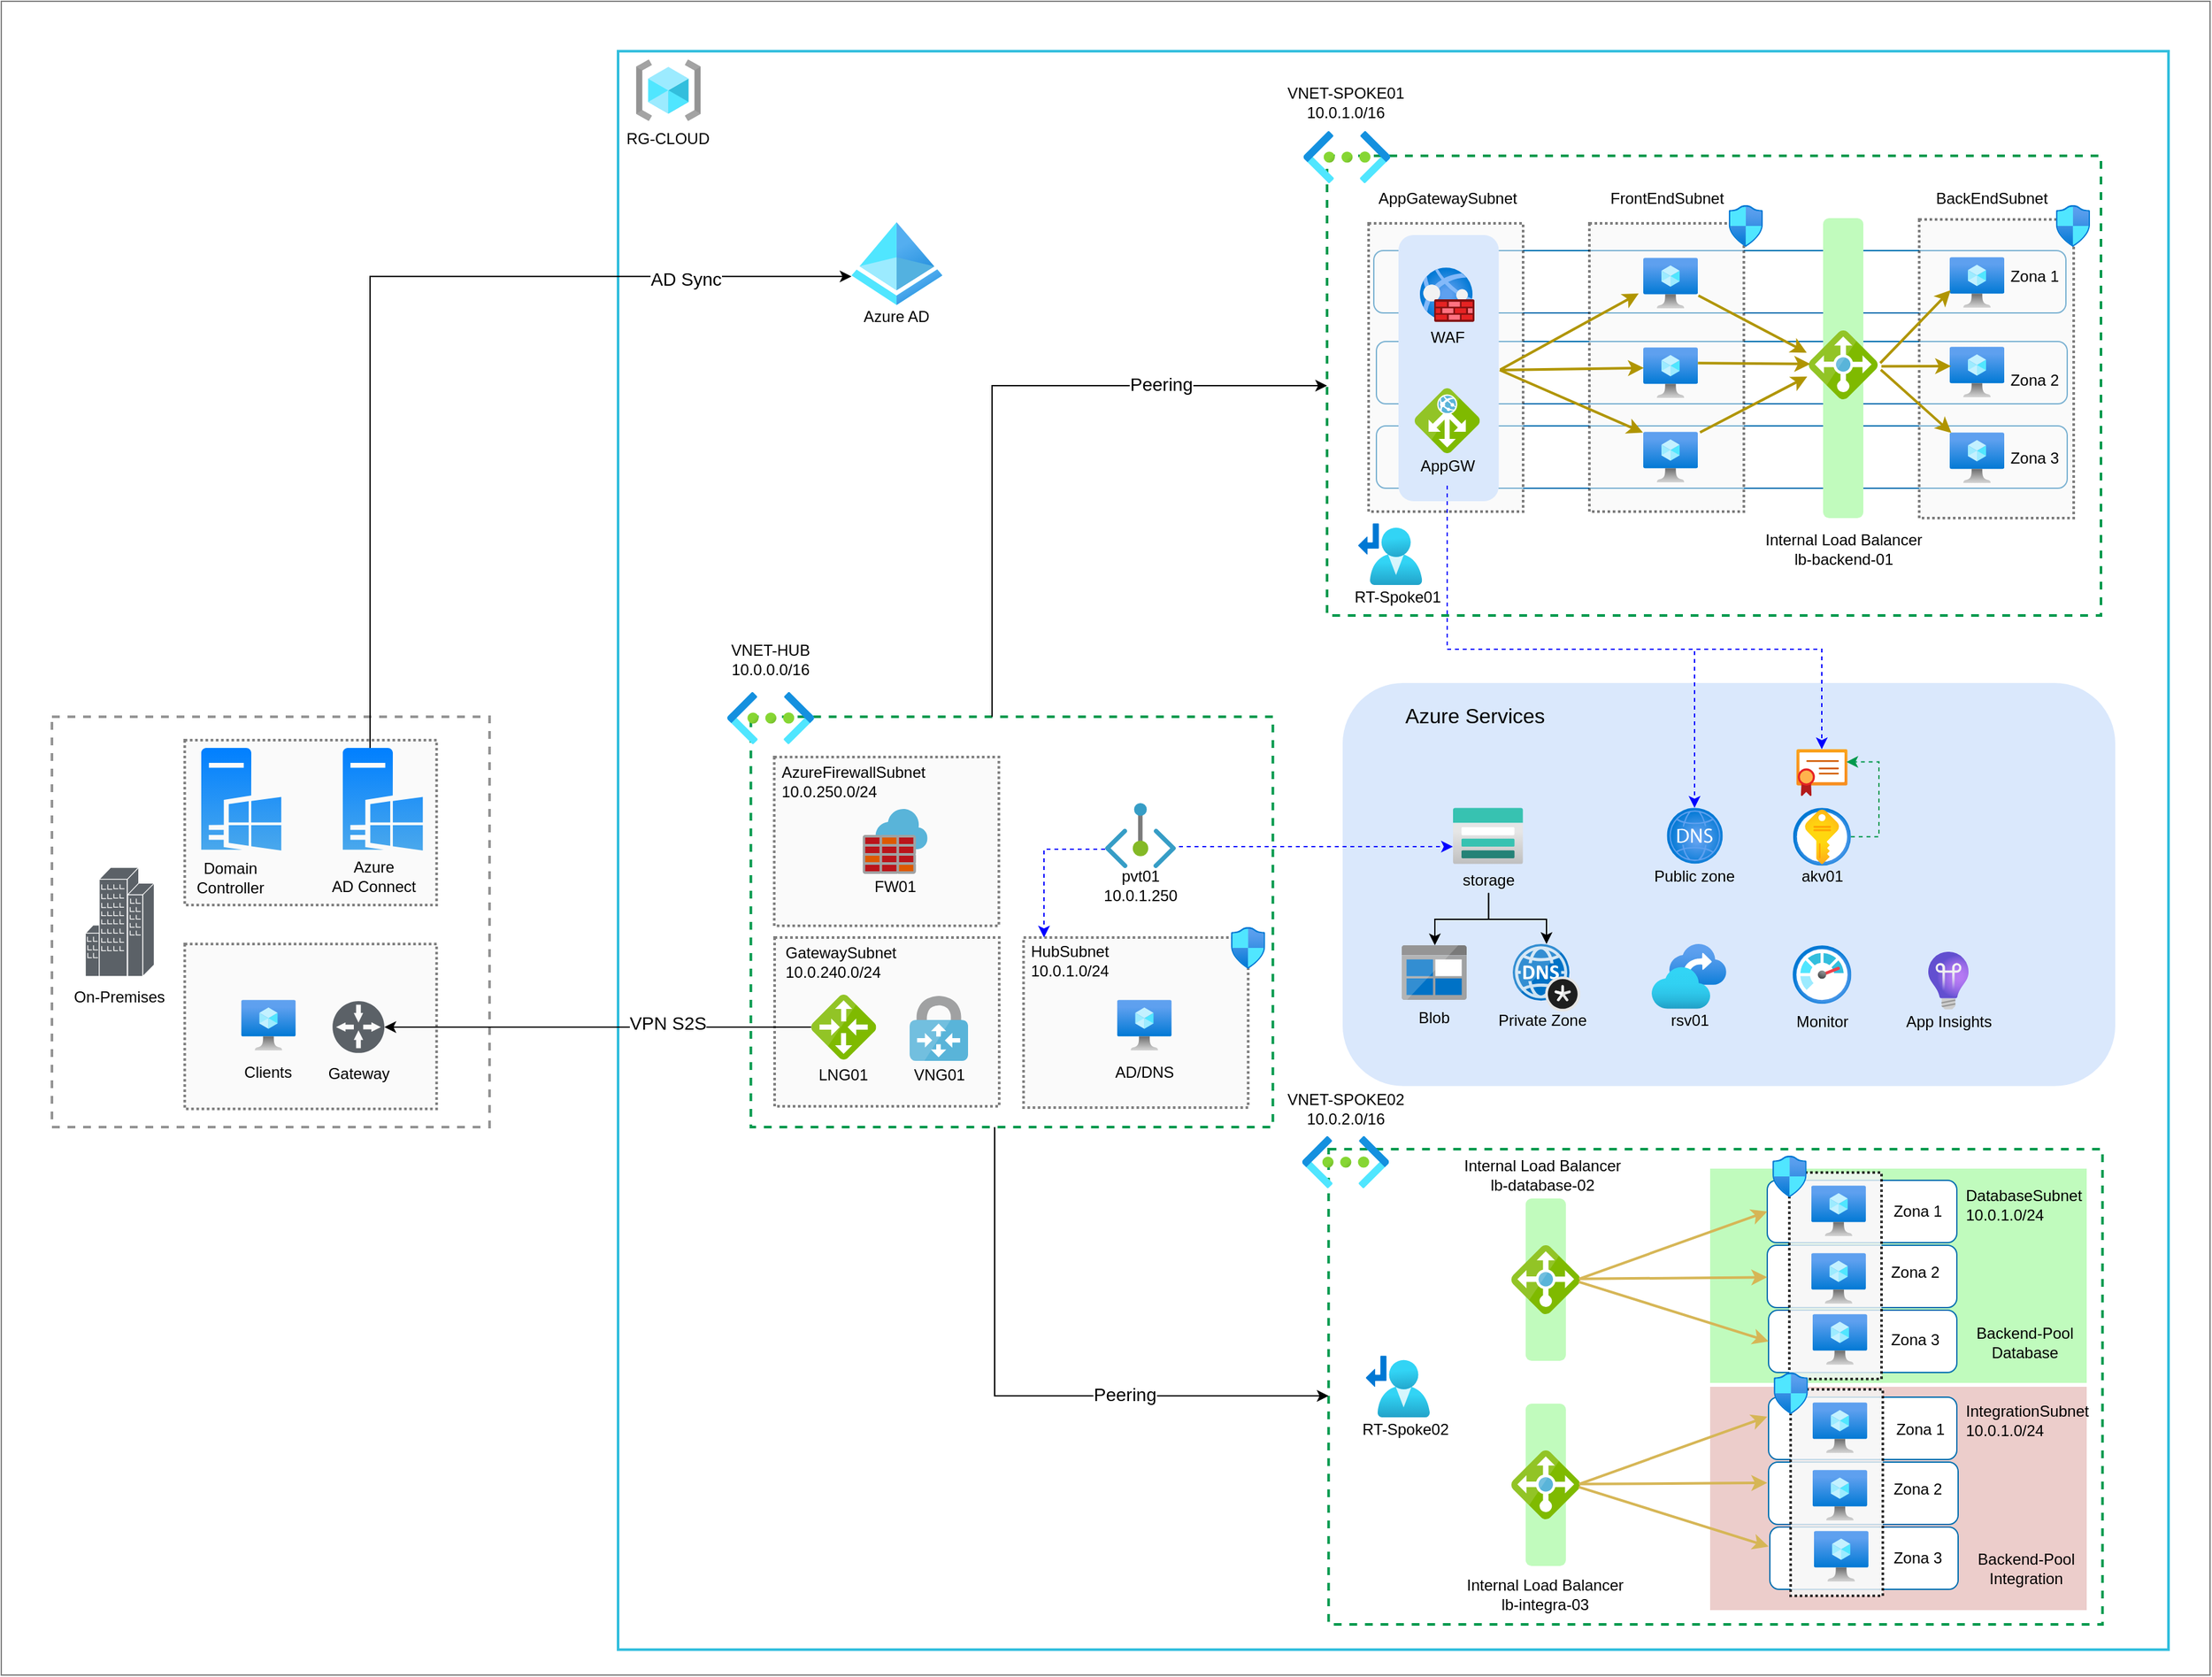 <mxfile version="21.3.7" type="device">
  <diagram name="Cloud Shoes" id="-37fiKzTfTFrvlBXJHoI">
    <mxGraphModel dx="4522" dy="1672" grid="0" gridSize="10" guides="1" tooltips="1" connect="1" arrows="1" fold="1" page="1" pageScale="1" pageWidth="1654" pageHeight="1169" math="0" shadow="0">
      <root>
        <mxCell id="0" />
        <mxCell id="1" parent="0" />
        <mxCell id="iRO7OTy0QqycGShimGxW-112" value="" style="rounded=0;whiteSpace=wrap;html=1;fillColor=#63f55b;strokeColor=none;fillStyle=auto;opacity=40;dashed=1;dashPattern=1 1;strokeWidth=2;" parent="1" vertex="1">
          <mxGeometry x="1293" y="1429" width="290" height="165" as="geometry" />
        </mxCell>
        <mxCell id="iRO7OTy0QqycGShimGxW-50" value="" style="rounded=0;whiteSpace=wrap;html=1;fillColor=none;strokeColor=#00994D;dashed=1;strokeWidth=2;" parent="1" vertex="1">
          <mxGeometry x="999.18" y="1414" width="596" height="366" as="geometry" />
        </mxCell>
        <mxCell id="iRO7OTy0QqycGShimGxW-113" value="" style="rounded=0;whiteSpace=wrap;html=1;fillColor=#dfaca9;strokeColor=none;fillStyle=auto;opacity=60;dashed=1;dashPattern=1 1;strokeWidth=2;" parent="1" vertex="1">
          <mxGeometry x="1293" y="1597" width="290" height="172" as="geometry" />
        </mxCell>
        <mxCell id="Nl7aAKLjwHHRc1oRXlb3-1" value="" style="rounded=0;whiteSpace=wrap;html=1;fillColor=none;strokeColor=#808080;" parent="1" vertex="1">
          <mxGeometry x="-23" y="530" width="1701" height="1289" as="geometry" />
        </mxCell>
        <mxCell id="iRO7OTy0QqycGShimGxW-130" value="" style="group" parent="1" vertex="1" connectable="0">
          <mxGeometry x="999" y="1046" width="647" height="753.42" as="geometry" />
        </mxCell>
        <mxCell id="mcqfTMUdZoglB1hwvuhl-13" value="" style="rounded=0;whiteSpace=wrap;html=1;fillColor=none;strokeColor=#32bedd;strokeWidth=2;" parent="iRO7OTy0QqycGShimGxW-130" vertex="1">
          <mxGeometry x="-547" y="-477.58" width="1194" height="1231" as="geometry" />
        </mxCell>
        <mxCell id="iRO7OTy0QqycGShimGxW-109" value="" style="rounded=1;whiteSpace=wrap;html=1;fillColor=#c1fbbd;strokeColor=none;" parent="iRO7OTy0QqycGShimGxW-130" vertex="1">
          <mxGeometry x="151.92" y="406" width="31" height="125" as="geometry" />
        </mxCell>
        <mxCell id="iRO7OTy0QqycGShimGxW-131" value="" style="rounded=1;whiteSpace=wrap;html=1;fillColor=#dae8fc;strokeColor=none;" parent="iRO7OTy0QqycGShimGxW-130" vertex="1">
          <mxGeometry x="11" y="9" width="595" height="310.4" as="geometry" />
        </mxCell>
        <mxCell id="iRO7OTy0QqycGShimGxW-138" value="Azure Services" style="text;html=1;strokeColor=none;fillColor=none;align=center;verticalAlign=middle;whiteSpace=wrap;rounded=0;fontSize=16;" parent="iRO7OTy0QqycGShimGxW-130" vertex="1">
          <mxGeometry x="51" y="22" width="123.81" height="24.97" as="geometry" />
        </mxCell>
        <mxCell id="rl9jqkYLnGCRckDXOoiw-7" value="" style="image;aspect=fixed;html=1;points=[];align=center;fontSize=12;image=img/lib/azure2/app_services/App_Service_Certificates.svg;" parent="iRO7OTy0QqycGShimGxW-130" vertex="1">
          <mxGeometry x="360.47" y="60" width="39.38" height="36" as="geometry" />
        </mxCell>
        <mxCell id="7yesNhh-rtwzsghLaUIG-6" value="" style="group" parent="iRO7OTy0QqycGShimGxW-130" vertex="1" connectable="0">
          <mxGeometry x="95.865" y="105.114" width="55.005" height="65.606" as="geometry" />
        </mxCell>
        <mxCell id="iRO7OTy0QqycGShimGxW-133" value="" style="image;aspect=fixed;html=1;points=[];align=center;fontSize=12;image=img/lib/azure2/storage/Storage_Accounts.svg;" parent="7yesNhh-rtwzsghLaUIG-6" vertex="1">
          <mxGeometry width="54.091" height="43.273" as="geometry" />
        </mxCell>
        <mxCell id="jFYhZBc2v5GlWPGSJoHk-8" value="storage" style="text;html=1;strokeColor=none;fillColor=none;align=center;verticalAlign=middle;whiteSpace=wrap;rounded=0;" parent="7yesNhh-rtwzsghLaUIG-6" vertex="1">
          <mxGeometry x="0.005" y="46.606" width="55" height="19" as="geometry" />
        </mxCell>
        <mxCell id="7yesNhh-rtwzsghLaUIG-11" value="" style="group" parent="iRO7OTy0QqycGShimGxW-130" vertex="1" connectable="0">
          <mxGeometry x="126" y="210" width="78" height="68" as="geometry" />
        </mxCell>
        <mxCell id="7yesNhh-rtwzsghLaUIG-9" value="" style="image;sketch=0;aspect=fixed;html=1;points=[];align=center;fontSize=12;image=img/lib/mscae/DNS_Private_Zones.svg;" parent="7yesNhh-rtwzsghLaUIG-11" vertex="1">
          <mxGeometry x="16" width="52" height="52" as="geometry" />
        </mxCell>
        <mxCell id="7yesNhh-rtwzsghLaUIG-10" value="Private Zone" style="text;html=1;strokeColor=none;fillColor=none;align=center;verticalAlign=middle;whiteSpace=wrap;rounded=0;" parent="7yesNhh-rtwzsghLaUIG-11" vertex="1">
          <mxGeometry y="49" width="78" height="19" as="geometry" />
        </mxCell>
        <mxCell id="7yesNhh-rtwzsghLaUIG-12" value="" style="group" parent="iRO7OTy0QqycGShimGxW-130" vertex="1" connectable="0">
          <mxGeometry x="54" y="211" width="55" height="65" as="geometry" />
        </mxCell>
        <mxCell id="7yesNhh-rtwzsghLaUIG-4" value="" style="image;sketch=0;aspect=fixed;html=1;points=[];align=center;fontSize=12;image=img/lib/mscae/BlobBlock.svg;" parent="7yesNhh-rtwzsghLaUIG-12" vertex="1">
          <mxGeometry x="2.5" width="50" height="42" as="geometry" />
        </mxCell>
        <mxCell id="7yesNhh-rtwzsghLaUIG-7" value="Blob" style="text;html=1;strokeColor=none;fillColor=none;align=center;verticalAlign=middle;whiteSpace=wrap;rounded=0;" parent="7yesNhh-rtwzsghLaUIG-12" vertex="1">
          <mxGeometry y="46" width="55" height="19" as="geometry" />
        </mxCell>
        <mxCell id="7yesNhh-rtwzsghLaUIG-16" style="edgeStyle=orthogonalEdgeStyle;rounded=0;orthogonalLoop=1;jettySize=auto;html=1;" parent="iRO7OTy0QqycGShimGxW-130" source="jFYhZBc2v5GlWPGSJoHk-8" target="7yesNhh-rtwzsghLaUIG-4" edge="1">
          <mxGeometry relative="1" as="geometry">
            <Array as="points">
              <mxPoint x="123" y="191" />
              <mxPoint x="82" y="191" />
            </Array>
          </mxGeometry>
        </mxCell>
        <mxCell id="7yesNhh-rtwzsghLaUIG-17" style="edgeStyle=orthogonalEdgeStyle;rounded=0;orthogonalLoop=1;jettySize=auto;html=1;" parent="iRO7OTy0QqycGShimGxW-130" source="jFYhZBc2v5GlWPGSJoHk-8" target="7yesNhh-rtwzsghLaUIG-9" edge="1">
          <mxGeometry relative="1" as="geometry">
            <Array as="points">
              <mxPoint x="123" y="191" />
              <mxPoint x="168" y="191" />
            </Array>
          </mxGeometry>
        </mxCell>
        <mxCell id="7yesNhh-rtwzsghLaUIG-18" value="" style="group" parent="iRO7OTy0QqycGShimGxW-130" vertex="1" connectable="0">
          <mxGeometry x="244" y="105.11" width="76.46" height="62.08" as="geometry" />
        </mxCell>
        <mxCell id="iRO7OTy0QqycGShimGxW-137" value="" style="image;aspect=fixed;html=1;points=[];align=center;fontSize=12;image=img/lib/azure2/networking/DNS_Zones.svg;" parent="7yesNhh-rtwzsghLaUIG-18" vertex="1">
          <mxGeometry x="16.69" width="43.08" height="43.08" as="geometry" />
        </mxCell>
        <mxCell id="rl9jqkYLnGCRckDXOoiw-4" value="Public zone" style="text;html=1;strokeColor=none;fillColor=none;align=center;verticalAlign=middle;whiteSpace=wrap;rounded=0;" parent="7yesNhh-rtwzsghLaUIG-18" vertex="1">
          <mxGeometry y="43.08" width="76.46" height="19" as="geometry" />
        </mxCell>
        <mxCell id="7yesNhh-rtwzsghLaUIG-5" value="" style="group" parent="iRO7OTy0QqycGShimGxW-130" vertex="1" connectable="0">
          <mxGeometry x="249.003" y="209.996" width="57.42" height="68.934" as="geometry" />
        </mxCell>
        <mxCell id="iRO7OTy0QqycGShimGxW-132" value="" style="image;aspect=fixed;html=1;points=[];align=center;fontSize=12;image=img/lib/azure2/storage/Recovery_Services_Vaults.svg;" parent="7yesNhh-rtwzsghLaUIG-5" vertex="1">
          <mxGeometry width="57.42" height="49.93" as="geometry" />
        </mxCell>
        <mxCell id="jFYhZBc2v5GlWPGSJoHk-9" value="rsv01" style="text;html=1;strokeColor=none;fillColor=none;align=center;verticalAlign=middle;whiteSpace=wrap;rounded=0;" parent="7yesNhh-rtwzsghLaUIG-5" vertex="1">
          <mxGeometry x="2.417" y="49.934" width="55" height="19" as="geometry" />
        </mxCell>
        <mxCell id="7yesNhh-rtwzsghLaUIG-23" value="" style="group" parent="iRO7OTy0QqycGShimGxW-130" vertex="1" connectable="0">
          <mxGeometry x="352.66" y="105.11" width="55" height="62.08" as="geometry" />
        </mxCell>
        <mxCell id="iRO7OTy0QqycGShimGxW-136" value="" style="image;aspect=fixed;html=1;points=[];align=center;fontSize=12;image=img/lib/azure2/security/Key_Vaults.svg;" parent="7yesNhh-rtwzsghLaUIG-23" vertex="1">
          <mxGeometry x="5.2" width="44.59" height="44.59" as="geometry" />
        </mxCell>
        <mxCell id="jFYhZBc2v5GlWPGSJoHk-10" value="akv01" style="text;html=1;strokeColor=none;fillColor=none;align=center;verticalAlign=middle;whiteSpace=wrap;rounded=0;" parent="7yesNhh-rtwzsghLaUIG-23" vertex="1">
          <mxGeometry y="43.08" width="55" height="19" as="geometry" />
        </mxCell>
        <mxCell id="7yesNhh-rtwzsghLaUIG-26" style="edgeStyle=orthogonalEdgeStyle;rounded=0;orthogonalLoop=1;jettySize=auto;html=1;entryX=0.977;entryY=0.272;entryDx=0;entryDy=0;entryPerimeter=0;dashed=1;strokeColor=#00994D;" parent="iRO7OTy0QqycGShimGxW-130" source="iRO7OTy0QqycGShimGxW-136" target="rl9jqkYLnGCRckDXOoiw-7" edge="1">
          <mxGeometry relative="1" as="geometry">
            <Array as="points">
              <mxPoint x="424" y="127" />
              <mxPoint x="424" y="70" />
            </Array>
          </mxGeometry>
        </mxCell>
        <mxCell id="7yesNhh-rtwzsghLaUIG-28" value="" style="group" parent="iRO7OTy0QqycGShimGxW-130" vertex="1" connectable="0">
          <mxGeometry x="352.66" y="211" width="55" height="68.37" as="geometry" />
        </mxCell>
        <mxCell id="iRO7OTy0QqycGShimGxW-134" value="" style="image;aspect=fixed;html=1;points=[];align=center;fontSize=12;image=img/lib/azure2/management_governance/Monitor.svg;" parent="7yesNhh-rtwzsghLaUIG-28" vertex="1">
          <mxGeometry x="4.92" width="45.17" height="45.17" as="geometry" />
        </mxCell>
        <mxCell id="7yesNhh-rtwzsghLaUIG-27" value="Monitor" style="text;html=1;strokeColor=none;fillColor=none;align=center;verticalAlign=middle;whiteSpace=wrap;rounded=0;" parent="7yesNhh-rtwzsghLaUIG-28" vertex="1">
          <mxGeometry y="49.37" width="55" height="19" as="geometry" />
        </mxCell>
        <mxCell id="7yesNhh-rtwzsghLaUIG-30" value="" style="group" parent="iRO7OTy0QqycGShimGxW-130" vertex="1" connectable="0">
          <mxGeometry x="438.51" y="215.94" width="78" height="63.43" as="geometry" />
        </mxCell>
        <mxCell id="iRO7OTy0QqycGShimGxW-135" value="" style="image;aspect=fixed;html=1;points=[];align=center;fontSize=12;image=img/lib/azure2/devops/Application_Insights.svg;" parent="7yesNhh-rtwzsghLaUIG-30" vertex="1">
          <mxGeometry x="23.49" width="31.03" height="44.43" as="geometry" />
        </mxCell>
        <mxCell id="7yesNhh-rtwzsghLaUIG-29" value="App Insights" style="text;html=1;strokeColor=none;fillColor=none;align=center;verticalAlign=middle;whiteSpace=wrap;rounded=0;" parent="7yesNhh-rtwzsghLaUIG-30" vertex="1">
          <mxGeometry y="44.43" width="78" height="19" as="geometry" />
        </mxCell>
        <mxCell id="sxxNK6MvzeQGFof8nIvv-3" value="BackEndSubnet" style="text;html=1;strokeColor=none;fillColor=none;align=center;verticalAlign=middle;whiteSpace=wrap;rounded=0;" parent="iRO7OTy0QqycGShimGxW-130" vertex="1">
          <mxGeometry x="448" y="-379" width="126" height="30" as="geometry" />
        </mxCell>
        <mxCell id="sxxNK6MvzeQGFof8nIvv-1" value="AppGatewaySubnet" style="text;html=1;strokeColor=none;fillColor=none;align=center;verticalAlign=middle;whiteSpace=wrap;rounded=0;" parent="iRO7OTy0QqycGShimGxW-130" vertex="1">
          <mxGeometry x="29" y="-379" width="126" height="30" as="geometry" />
        </mxCell>
        <mxCell id="u3xtsCmXSuKDjjHytYBa-11" value="DatabaseSubnet&lt;br&gt;10.0.1.0/24" style="text;html=1;strokeColor=none;fillColor=none;align=left;verticalAlign=middle;whiteSpace=wrap;rounded=0;" parent="iRO7OTy0QqycGShimGxW-130" vertex="1">
          <mxGeometry x="488.6" y="401" width="85.4" height="19" as="geometry" />
        </mxCell>
        <mxCell id="u3xtsCmXSuKDjjHytYBa-12" value="IntegrationSubnet&lt;br&gt;10.0.1.0/24" style="text;html=1;strokeColor=none;fillColor=none;align=left;verticalAlign=middle;whiteSpace=wrap;rounded=0;" parent="iRO7OTy0QqycGShimGxW-130" vertex="1">
          <mxGeometry x="488.6" y="567" width="85.4" height="19" as="geometry" />
        </mxCell>
        <mxCell id="sxxNK6MvzeQGFof8nIvv-4" value="" style="image;aspect=fixed;html=1;points=[];align=center;fontSize=12;image=img/lib/azure2/networking/Virtual_Networks.svg;" parent="iRO7OTy0QqycGShimGxW-130" vertex="1">
          <mxGeometry x="-20.25" y="358" width="67" height="40" as="geometry" />
        </mxCell>
        <mxCell id="sxxNK6MvzeQGFof8nIvv-5" value="VNET-SPOKE02&lt;br&gt;10.0.2.0/16" style="text;html=1;strokeColor=none;fillColor=none;align=center;verticalAlign=middle;whiteSpace=wrap;rounded=0;" parent="iRO7OTy0QqycGShimGxW-130" vertex="1">
          <mxGeometry x="-34" y="322" width="94.5" height="30" as="geometry" />
        </mxCell>
        <mxCell id="sxxNK6MvzeQGFof8nIvv-7" value="VNET-SPOKE01&lt;br&gt;10.0.1.0/16" style="text;html=1;strokeColor=none;fillColor=none;align=center;verticalAlign=middle;whiteSpace=wrap;rounded=0;" parent="iRO7OTy0QqycGShimGxW-130" vertex="1">
          <mxGeometry x="-34" y="-453" width="94.5" height="30" as="geometry" />
        </mxCell>
        <mxCell id="iRO7OTy0QqycGShimGxW-111" value="Internal Load Balancer&lt;br&gt;lb-database-02" style="text;html=1;strokeColor=none;fillColor=none;align=center;verticalAlign=middle;whiteSpace=wrap;rounded=0;" parent="iRO7OTy0QqycGShimGxW-130" vertex="1">
          <mxGeometry x="102" y="373" width="126" height="30" as="geometry" />
        </mxCell>
        <mxCell id="iRO7OTy0QqycGShimGxW-110" value="" style="image;sketch=0;aspect=fixed;html=1;points=[];align=center;fontSize=12;image=img/lib/mscae/Load_Balancer_feature.svg;" parent="iRO7OTy0QqycGShimGxW-130" vertex="1">
          <mxGeometry x="140.92" y="442" width="53" height="53" as="geometry" />
        </mxCell>
        <mxCell id="qPUy-2P8PVm1tkRzxRTl-6" value="" style="rounded=1;whiteSpace=wrap;html=1;fillColor=#c1fbbd;strokeColor=none;" parent="iRO7OTy0QqycGShimGxW-130" vertex="1">
          <mxGeometry x="151.92" y="564" width="31" height="125" as="geometry" />
        </mxCell>
        <mxCell id="qPUy-2P8PVm1tkRzxRTl-7" value="" style="image;sketch=0;aspect=fixed;html=1;points=[];align=center;fontSize=12;image=img/lib/mscae/Load_Balancer_feature.svg;" parent="iRO7OTy0QqycGShimGxW-130" vertex="1">
          <mxGeometry x="140.92" y="600" width="53" height="53" as="geometry" />
        </mxCell>
        <mxCell id="qPUy-2P8PVm1tkRzxRTl-8" value="" style="endArrow=classic;html=1;rounded=0;exitX=0.985;exitY=0.489;exitDx=0;exitDy=0;exitPerimeter=0;strokeWidth=2;fillColor=#fff2cc;strokeColor=#d6b656;entryX=0;entryY=0.5;entryDx=0;entryDy=0;" parent="iRO7OTy0QqycGShimGxW-130" source="qPUy-2P8PVm1tkRzxRTl-7" edge="1">
          <mxGeometry width="50" height="50" relative="1" as="geometry">
            <mxPoint x="212.92" y="644.2" as="sourcePoint" />
            <mxPoint x="338" y="574" as="targetPoint" />
          </mxGeometry>
        </mxCell>
        <mxCell id="qPUy-2P8PVm1tkRzxRTl-9" value="" style="endArrow=classic;html=1;rounded=0;exitX=0.985;exitY=0.489;exitDx=0;exitDy=0;exitPerimeter=0;strokeWidth=2;fillColor=#fff2cc;strokeColor=#d6b656;" parent="iRO7OTy0QqycGShimGxW-130" source="qPUy-2P8PVm1tkRzxRTl-7" edge="1">
          <mxGeometry width="50" height="50" relative="1" as="geometry">
            <mxPoint x="212.92" y="647.2" as="sourcePoint" />
            <mxPoint x="338" y="625" as="targetPoint" />
          </mxGeometry>
        </mxCell>
        <mxCell id="qPUy-2P8PVm1tkRzxRTl-10" value="" style="endArrow=classic;html=1;rounded=0;exitX=0.979;exitY=0.531;exitDx=0;exitDy=0;exitPerimeter=0;strokeWidth=2;fillColor=#fff2cc;strokeColor=#d6b656;entryX=0;entryY=0.5;entryDx=0;entryDy=0;" parent="iRO7OTy0QqycGShimGxW-130" source="qPUy-2P8PVm1tkRzxRTl-7" edge="1">
          <mxGeometry width="50" height="50" relative="1" as="geometry">
            <mxPoint x="203" y="636" as="sourcePoint" />
            <mxPoint x="339" y="674" as="targetPoint" />
          </mxGeometry>
        </mxCell>
        <mxCell id="qPUy-2P8PVm1tkRzxRTl-11" value="Internal Load Balancer&lt;br&gt;lb-integra-03" style="text;html=1;strokeColor=none;fillColor=none;align=center;verticalAlign=middle;whiteSpace=wrap;rounded=0;" parent="iRO7OTy0QqycGShimGxW-130" vertex="1">
          <mxGeometry x="104.42" y="696" width="126" height="30" as="geometry" />
        </mxCell>
        <mxCell id="mcqfTMUdZoglB1hwvuhl-7" value="" style="image;aspect=fixed;html=1;points=[];align=center;fontSize=12;image=img/lib/azure2/networking/Route_Tables.svg;" parent="iRO7OTy0QqycGShimGxW-130" vertex="1">
          <mxGeometry x="28.87" y="527" width="49.17" height="47.63" as="geometry" />
        </mxCell>
        <mxCell id="mcqfTMUdZoglB1hwvuhl-12" value="RT-Spoke02" style="text;html=1;strokeColor=none;fillColor=none;align=center;verticalAlign=middle;whiteSpace=wrap;rounded=0;" parent="iRO7OTy0QqycGShimGxW-130" vertex="1">
          <mxGeometry x="22.87" y="577" width="73" height="14" as="geometry" />
        </mxCell>
        <mxCell id="iRO7OTy0QqycGShimGxW-46" value="" style="rounded=0;whiteSpace=wrap;html=1;fillColor=none;strokeColor=#949494;dashed=1;strokeWidth=2;" parent="1" vertex="1">
          <mxGeometry x="16" y="1081" width="337" height="316" as="geometry" />
        </mxCell>
        <mxCell id="iRO7OTy0QqycGShimGxW-48" value="" style="group" parent="1" vertex="1" connectable="0">
          <mxGeometry x="118.25" y="1256" width="194" height="127" as="geometry" />
        </mxCell>
        <mxCell id="iRO7OTy0QqycGShimGxW-43" value="" style="rounded=0;whiteSpace=wrap;html=1;fillColor=#f5f5f5;fontColor=#333333;strokeColor=#000000;fillStyle=auto;opacity=50;dashed=1;dashPattern=1 1;strokeWidth=2;" parent="iRO7OTy0QqycGShimGxW-48" vertex="1">
          <mxGeometry width="194" height="127" as="geometry" />
        </mxCell>
        <mxCell id="iRO7OTy0QqycGShimGxW-37" value="" style="group" parent="iRO7OTy0QqycGShimGxW-48" vertex="1" connectable="0">
          <mxGeometry x="37" y="43" width="55" height="65" as="geometry" />
        </mxCell>
        <mxCell id="iRO7OTy0QqycGShimGxW-38" value="" style="image;aspect=fixed;html=1;points=[];align=center;fontSize=12;image=img/lib/azure2/compute/Virtual_Machine.svg;" parent="iRO7OTy0QqycGShimGxW-37" vertex="1">
          <mxGeometry x="6.47" width="42.05" height="39" as="geometry" />
        </mxCell>
        <mxCell id="iRO7OTy0QqycGShimGxW-39" value="Clients" style="text;html=1;strokeColor=none;fillColor=none;align=center;verticalAlign=middle;whiteSpace=wrap;rounded=0;" parent="iRO7OTy0QqycGShimGxW-37" vertex="1">
          <mxGeometry y="47" width="55" height="18" as="geometry" />
        </mxCell>
        <mxCell id="iRO7OTy0QqycGShimGxW-45" value="" style="group" parent="iRO7OTy0QqycGShimGxW-48" vertex="1" connectable="0">
          <mxGeometry x="107" y="41" width="55" height="65" as="geometry" />
        </mxCell>
        <mxCell id="iRO7OTy0QqycGShimGxW-41" value="" style="sketch=0;aspect=fixed;pointerEvents=1;shadow=0;dashed=0;html=1;strokeColor=none;labelPosition=center;verticalLabelPosition=bottom;verticalAlign=top;align=center;fillColor=#5b6167;shape=mxgraph.mscae.enterprise.gateway" parent="iRO7OTy0QqycGShimGxW-45" vertex="1">
          <mxGeometry x="6.87" y="3" width="39.928" height="39.928" as="geometry" />
        </mxCell>
        <mxCell id="iRO7OTy0QqycGShimGxW-42" value="Gateway" style="text;html=1;strokeColor=none;fillColor=none;align=center;verticalAlign=middle;whiteSpace=wrap;rounded=0;" parent="iRO7OTy0QqycGShimGxW-45" vertex="1">
          <mxGeometry y="50" width="55" height="18" as="geometry" />
        </mxCell>
        <mxCell id="iRO7OTy0QqycGShimGxW-1" value="" style="rounded=0;whiteSpace=wrap;html=1;fillColor=none;strokeColor=#00994D;dashed=1;strokeWidth=2;" parent="1" vertex="1">
          <mxGeometry x="554.25" y="1081" width="402" height="316" as="geometry" />
        </mxCell>
        <mxCell id="jFYhZBc2v5GlWPGSJoHk-2" value="" style="group" parent="1" vertex="1" connectable="0">
          <mxGeometry x="764.25" y="1248" width="186.1" height="134" as="geometry" />
        </mxCell>
        <mxCell id="iRO7OTy0QqycGShimGxW-12" value="" style="rounded=0;whiteSpace=wrap;html=1;fillColor=#f5f5f5;fontColor=#333333;strokeColor=#000000;fillStyle=auto;opacity=50;dashed=1;dashPattern=1 1;strokeWidth=2;" parent="jFYhZBc2v5GlWPGSJoHk-2" vertex="1">
          <mxGeometry y="3" width="173" height="131" as="geometry" />
        </mxCell>
        <mxCell id="iRO7OTy0QqycGShimGxW-13" value="HubSubnet&lt;br&gt;10.0.1.0/24" style="text;html=1;strokeColor=none;fillColor=none;align=left;verticalAlign=middle;whiteSpace=wrap;rounded=0;" parent="jFYhZBc2v5GlWPGSJoHk-2" vertex="1">
          <mxGeometry x="3.5" y="11" width="89.5" height="19" as="geometry" />
        </mxCell>
        <mxCell id="iRO7OTy0QqycGShimGxW-14" value="" style="image;aspect=fixed;html=1;points=[];align=center;fontSize=12;image=img/lib/azure2/networking/Network_Security_Groups.svg;" parent="jFYhZBc2v5GlWPGSJoHk-2" vertex="1">
          <mxGeometry x="159.75" y="-5" width="26.35" height="32" as="geometry" />
        </mxCell>
        <mxCell id="HfVjvq3u5Bbp-fqQVIqM-1" value="" style="group" parent="jFYhZBc2v5GlWPGSJoHk-2" vertex="1" connectable="0">
          <mxGeometry x="65.55" y="51" width="55" height="65" as="geometry" />
        </mxCell>
        <mxCell id="HfVjvq3u5Bbp-fqQVIqM-2" value="" style="image;aspect=fixed;html=1;points=[];align=center;fontSize=12;image=img/lib/azure2/compute/Virtual_Machine.svg;" parent="HfVjvq3u5Bbp-fqQVIqM-1" vertex="1">
          <mxGeometry x="6.47" width="42.05" height="39" as="geometry" />
        </mxCell>
        <mxCell id="HfVjvq3u5Bbp-fqQVIqM-3" value="AD/DNS" style="text;html=1;strokeColor=none;fillColor=none;align=center;verticalAlign=middle;whiteSpace=wrap;rounded=0;" parent="HfVjvq3u5Bbp-fqQVIqM-1" vertex="1">
          <mxGeometry y="47" width="55" height="18" as="geometry" />
        </mxCell>
        <mxCell id="iRO7OTy0QqycGShimGxW-6" value="" style="group" parent="1" vertex="1" connectable="0">
          <mxGeometry x="572.53" y="1251" width="173" height="130" as="geometry" />
        </mxCell>
        <mxCell id="iRO7OTy0QqycGShimGxW-7" value="" style="rounded=0;whiteSpace=wrap;html=1;fillColor=#f5f5f5;fontColor=#333333;strokeColor=#000000;fillStyle=auto;opacity=50;dashed=1;dashPattern=1 1;strokeWidth=2;" parent="iRO7OTy0QqycGShimGxW-6" vertex="1">
          <mxGeometry width="173" height="130" as="geometry" />
        </mxCell>
        <mxCell id="iRO7OTy0QqycGShimGxW-10" value="GatewaySubnet&lt;br&gt;10.0.240.0/24" style="text;html=1;strokeColor=none;fillColor=none;align=left;verticalAlign=middle;whiteSpace=wrap;rounded=0;" parent="iRO7OTy0QqycGShimGxW-6" vertex="1">
          <mxGeometry x="6.75" y="9" width="89.5" height="19" as="geometry" />
        </mxCell>
        <mxCell id="jFYhZBc2v5GlWPGSJoHk-3" value="" style="group" parent="iRO7OTy0QqycGShimGxW-6" vertex="1" connectable="0">
          <mxGeometry x="99" y="45" width="55" height="70.5" as="geometry" />
        </mxCell>
        <mxCell id="iRO7OTy0QqycGShimGxW-8" value="" style="image;sketch=0;aspect=fixed;html=1;points=[];align=center;fontSize=12;image=img/lib/mscae/VPN_Gateway.svg;" parent="jFYhZBc2v5GlWPGSJoHk-3" vertex="1">
          <mxGeometry x="5" width="45" height="50" as="geometry" />
        </mxCell>
        <mxCell id="iRO7OTy0QqycGShimGxW-9" value="VNG01" style="text;html=1;strokeColor=none;fillColor=none;align=center;verticalAlign=middle;whiteSpace=wrap;rounded=0;" parent="jFYhZBc2v5GlWPGSJoHk-3" vertex="1">
          <mxGeometry y="51.5" width="55" height="19" as="geometry" />
        </mxCell>
        <mxCell id="iRO7OTy0QqycGShimGxW-49" value="" style="rounded=0;whiteSpace=wrap;html=1;fillColor=none;strokeColor=#00994D;dashed=1;strokeWidth=2;" parent="1" vertex="1">
          <mxGeometry x="998" y="649" width="596" height="354" as="geometry" />
        </mxCell>
        <mxCell id="kLqBszuAOoGfDPWovw_3-11" value="" style="shape=mxgraph.cisco.buildings.generic_building;html=1;pointerEvents=1;dashed=0;fillColor=#5b6167;strokeColor=#ffffff;strokeWidth=2;verticalLabelPosition=bottom;verticalAlign=top;align=center;outlineConnect=0;" parent="1" vertex="1">
          <mxGeometry x="41.75" y="1197" width="53" height="84" as="geometry" />
        </mxCell>
        <mxCell id="iRO7OTy0QqycGShimGxW-123" style="edgeStyle=orthogonalEdgeStyle;rounded=0;orthogonalLoop=1;jettySize=auto;html=1;entryX=0;entryY=0.5;entryDx=0;entryDy=0;" parent="1" source="iRO7OTy0QqycGShimGxW-1" target="iRO7OTy0QqycGShimGxW-49" edge="1">
          <mxGeometry relative="1" as="geometry">
            <Array as="points">
              <mxPoint x="740" y="826" />
            </Array>
          </mxGeometry>
        </mxCell>
        <mxCell id="iRO7OTy0QqycGShimGxW-124" style="edgeStyle=orthogonalEdgeStyle;rounded=0;orthogonalLoop=1;jettySize=auto;html=1;" parent="1" source="iRO7OTy0QqycGShimGxW-1" target="iRO7OTy0QqycGShimGxW-50" edge="1">
          <mxGeometry relative="1" as="geometry">
            <Array as="points">
              <mxPoint x="742" y="1604" />
            </Array>
          </mxGeometry>
        </mxCell>
        <mxCell id="mcqfTMUdZoglB1hwvuhl-3" value="Peering" style="edgeLabel;html=1;align=center;verticalAlign=middle;resizable=0;points=[];fontSize=14;" parent="iRO7OTy0QqycGShimGxW-124" vertex="1" connectable="0">
          <mxGeometry x="0.323" y="1" relative="1" as="geometry">
            <mxPoint as="offset" />
          </mxGeometry>
        </mxCell>
        <mxCell id="iRO7OTy0QqycGShimGxW-125" style="edgeStyle=orthogonalEdgeStyle;rounded=0;orthogonalLoop=1;jettySize=auto;html=1;entryX=1;entryY=0.5;entryDx=0;entryDy=0;entryPerimeter=0;" parent="1" source="iRO7OTy0QqycGShimGxW-4" target="iRO7OTy0QqycGShimGxW-41" edge="1">
          <mxGeometry relative="1" as="geometry" />
        </mxCell>
        <mxCell id="mcqfTMUdZoglB1hwvuhl-2" value="VPN S2S" style="edgeLabel;html=1;align=center;verticalAlign=middle;resizable=0;points=[];fontSize=14;" parent="iRO7OTy0QqycGShimGxW-125" vertex="1" connectable="0">
          <mxGeometry x="-0.133" y="-3" relative="1" as="geometry">
            <mxPoint x="31" as="offset" />
          </mxGeometry>
        </mxCell>
        <mxCell id="iRO7OTy0QqycGShimGxW-2" value="" style="image;aspect=fixed;html=1;points=[];align=center;fontSize=12;image=img/lib/azure2/networking/Virtual_Networks.svg;" parent="1" vertex="1">
          <mxGeometry x="536" y="1062" width="67" height="40" as="geometry" />
        </mxCell>
        <mxCell id="iRO7OTy0QqycGShimGxW-3" value="VNET-HUB&lt;br&gt;10.0.0.0/16" style="text;html=1;strokeColor=none;fillColor=none;align=center;verticalAlign=middle;whiteSpace=wrap;rounded=0;" parent="1" vertex="1">
          <mxGeometry x="522.25" y="1022" width="94.5" height="30" as="geometry" />
        </mxCell>
        <mxCell id="iRO7OTy0QqycGShimGxW-16" value="" style="group" parent="1" vertex="1" connectable="0">
          <mxGeometry x="764.25" y="1039" width="186.1" height="203" as="geometry" />
        </mxCell>
        <mxCell id="jFYhZBc2v5GlWPGSJoHk-4" value="" style="group" parent="iRO7OTy0QqycGShimGxW-16" vertex="1" connectable="0">
          <mxGeometry x="-192" y="73" width="173" height="130" as="geometry" />
        </mxCell>
        <mxCell id="iRO7OTy0QqycGShimGxW-17" value="" style="rounded=0;whiteSpace=wrap;html=1;fillColor=#f5f5f5;fontColor=#333333;strokeColor=#000000;fillStyle=auto;opacity=50;dashed=1;dashPattern=1 1;strokeWidth=2;" parent="jFYhZBc2v5GlWPGSJoHk-4" vertex="1">
          <mxGeometry width="173" height="130" as="geometry" />
        </mxCell>
        <mxCell id="iRO7OTy0QqycGShimGxW-18" value="AzureFirewallSubnet&lt;br&gt;10.0.250.0/24" style="text;html=1;strokeColor=none;fillColor=none;align=left;verticalAlign=middle;whiteSpace=wrap;rounded=0;" parent="jFYhZBc2v5GlWPGSJoHk-4" vertex="1">
          <mxGeometry x="3.5" y="9" width="89.5" height="19" as="geometry" />
        </mxCell>
        <mxCell id="iRO7OTy0QqycGShimGxW-24" value="" style="image;sketch=0;aspect=fixed;html=1;points=[];align=center;fontSize=12;image=img/lib/mscae/Azure_Firewall.svg;" parent="jFYhZBc2v5GlWPGSJoHk-4" vertex="1">
          <mxGeometry x="68.05" y="40" width="50" height="50" as="geometry" />
        </mxCell>
        <mxCell id="iRO7OTy0QqycGShimGxW-25" value="FW01" style="text;html=1;strokeColor=none;fillColor=none;align=center;verticalAlign=middle;whiteSpace=wrap;rounded=0;" parent="jFYhZBc2v5GlWPGSJoHk-4" vertex="1">
          <mxGeometry x="65.55" y="90" width="55" height="19" as="geometry" />
        </mxCell>
        <mxCell id="jFYhZBc2v5GlWPGSJoHk-6" value="pvt01&lt;br&gt;10.0.1.250" style="text;html=1;strokeColor=none;fillColor=none;align=center;verticalAlign=middle;whiteSpace=wrap;rounded=0;" parent="iRO7OTy0QqycGShimGxW-16" vertex="1">
          <mxGeometry x="62.3" y="162.5" width="55" height="19" as="geometry" />
        </mxCell>
        <mxCell id="iRO7OTy0QqycGShimGxW-26" value="" style="group" parent="1" vertex="1" connectable="0">
          <mxGeometry x="598.25" y="1295" width="55" height="71" as="geometry" />
        </mxCell>
        <mxCell id="iRO7OTy0QqycGShimGxW-4" value="" style="image;sketch=0;aspect=fixed;html=1;points=[];align=center;fontSize=12;image=img/lib/mscae/Local_Network_Gateways.svg;" parent="iRO7OTy0QqycGShimGxW-26" vertex="1">
          <mxGeometry x="2.5" width="50" height="50" as="geometry" />
        </mxCell>
        <mxCell id="iRO7OTy0QqycGShimGxW-5" value="LNG01" style="text;html=1;strokeColor=none;fillColor=none;align=center;verticalAlign=middle;whiteSpace=wrap;rounded=0;" parent="iRO7OTy0QqycGShimGxW-26" vertex="1">
          <mxGeometry y="53" width="55" height="18" as="geometry" />
        </mxCell>
        <mxCell id="iRO7OTy0QqycGShimGxW-47" value="" style="group" parent="1" vertex="1" connectable="0">
          <mxGeometry x="118.25" y="1099" width="194" height="127" as="geometry" />
        </mxCell>
        <mxCell id="iRO7OTy0QqycGShimGxW-30" value="" style="rounded=0;whiteSpace=wrap;html=1;fillColor=#f5f5f5;fontColor=#333333;strokeColor=#000000;fillStyle=auto;opacity=50;dashed=1;dashPattern=1 1;strokeWidth=2;" parent="iRO7OTy0QqycGShimGxW-47" vertex="1">
          <mxGeometry width="194" height="127" as="geometry" />
        </mxCell>
        <mxCell id="iRO7OTy0QqycGShimGxW-31" value="" style="group" parent="iRO7OTy0QqycGShimGxW-47" vertex="1" connectable="0">
          <mxGeometry x="110.75" y="6" width="72.62" height="105.5" as="geometry" />
        </mxCell>
        <mxCell id="iRO7OTy0QqycGShimGxW-32" value="" style="sketch=0;aspect=fixed;pointerEvents=1;shadow=0;dashed=0;html=1;strokeColor=none;labelPosition=center;verticalLabelPosition=bottom;verticalAlign=top;align=center;fillColor=#4aa8ec;shape=mxgraph.mscae.enterprise.windows_server;gradientColor=#007FFF;gradientDirection=north;" parent="iRO7OTy0QqycGShimGxW-31" vertex="1">
          <mxGeometry x="11" width="61.62" height="79" as="geometry" />
        </mxCell>
        <mxCell id="iRO7OTy0QqycGShimGxW-33" value="Azure &lt;br&gt;AD Connect" style="text;html=1;strokeColor=none;fillColor=none;align=center;verticalAlign=middle;whiteSpace=wrap;rounded=0;" parent="iRO7OTy0QqycGShimGxW-31" vertex="1">
          <mxGeometry y="89.5" width="70" height="18" as="geometry" />
        </mxCell>
        <mxCell id="iRO7OTy0QqycGShimGxW-34" value="" style="group" parent="iRO7OTy0QqycGShimGxW-47" vertex="1" connectable="0">
          <mxGeometry x="7.75" y="6" width="66.62" height="109" as="geometry" />
        </mxCell>
        <mxCell id="iRO7OTy0QqycGShimGxW-35" value="" style="sketch=0;aspect=fixed;pointerEvents=1;shadow=0;dashed=0;html=1;strokeColor=none;labelPosition=center;verticalLabelPosition=bottom;verticalAlign=top;align=center;fillColor=#4aa8ec;shape=mxgraph.mscae.enterprise.windows_server;gradientColor=#007FFF;gradientDirection=north;" parent="iRO7OTy0QqycGShimGxW-34" vertex="1">
          <mxGeometry x="5" width="61.62" height="79" as="geometry" />
        </mxCell>
        <mxCell id="iRO7OTy0QqycGShimGxW-36" value="Domain&lt;br&gt;Controller" style="text;html=1;strokeColor=none;fillColor=none;align=center;verticalAlign=middle;whiteSpace=wrap;rounded=0;" parent="iRO7OTy0QqycGShimGxW-34" vertex="1">
          <mxGeometry y="91" width="55" height="18" as="geometry" />
        </mxCell>
        <mxCell id="iRO7OTy0QqycGShimGxW-114" value="Backend-Pool&lt;br&gt;Database" style="text;html=1;strokeColor=none;fillColor=none;align=center;verticalAlign=middle;whiteSpace=wrap;rounded=0;" parent="1" vertex="1">
          <mxGeometry x="1494.6" y="1547.61" width="81" height="31.77" as="geometry" />
        </mxCell>
        <mxCell id="iRO7OTy0QqycGShimGxW-115" value="Backend-Pool&lt;br&gt;Integration" style="text;html=1;strokeColor=none;fillColor=none;align=center;verticalAlign=middle;whiteSpace=wrap;rounded=0;" parent="1" vertex="1">
          <mxGeometry x="1496.12" y="1721" width="81" height="31.77" as="geometry" />
        </mxCell>
        <mxCell id="iRO7OTy0QqycGShimGxW-128" style="edgeStyle=orthogonalEdgeStyle;rounded=0;orthogonalLoop=1;jettySize=auto;html=1;entryX=0;entryY=0.655;entryDx=0;entryDy=0;entryPerimeter=0;" parent="1" source="iRO7OTy0QqycGShimGxW-32" target="iRO7OTy0QqycGShimGxW-126" edge="1">
          <mxGeometry relative="1" as="geometry">
            <Array as="points">
              <mxPoint x="261" y="742" />
            </Array>
          </mxGeometry>
        </mxCell>
        <mxCell id="mcqfTMUdZoglB1hwvuhl-10" value="AD Sync" style="edgeLabel;html=1;align=center;verticalAlign=middle;resizable=0;points=[];fontSize=14;" parent="iRO7OTy0QqycGShimGxW-128" vertex="1" connectable="0">
          <mxGeometry x="0.356" y="-2" relative="1" as="geometry">
            <mxPoint x="108" as="offset" />
          </mxGeometry>
        </mxCell>
        <mxCell id="iRO7OTy0QqycGShimGxW-139" value="On-Premises" style="text;html=1;strokeColor=none;fillColor=none;align=center;verticalAlign=middle;whiteSpace=wrap;rounded=0;" parent="1" vertex="1">
          <mxGeometry x="32.12" y="1288" width="72.25" height="18" as="geometry" />
        </mxCell>
        <mxCell id="u3xtsCmXSuKDjjHytYBa-1" value="" style="group" parent="1" vertex="1" connectable="0">
          <mxGeometry x="1337" y="1419" width="146" height="172" as="geometry" />
        </mxCell>
        <mxCell id="iRO7OTy0QqycGShimGxW-81" value="" style="rounded=1;whiteSpace=wrap;html=1;fillColor=default;fontColor=#ffffff;strokeColor=#006EAF;" parent="u3xtsCmXSuKDjjHytYBa-1" vertex="1">
          <mxGeometry y="19" width="146" height="48" as="geometry" />
        </mxCell>
        <mxCell id="iRO7OTy0QqycGShimGxW-82" value="" style="rounded=1;whiteSpace=wrap;html=1;fillColor=default;fontColor=#ffffff;strokeColor=#006EAF;" parent="u3xtsCmXSuKDjjHytYBa-1" vertex="1">
          <mxGeometry x="1" y="119" width="145" height="48" as="geometry" />
        </mxCell>
        <mxCell id="iRO7OTy0QqycGShimGxW-83" value="" style="rounded=1;whiteSpace=wrap;html=1;fillColor=default;fontColor=#ffffff;strokeColor=#006EAF;" parent="u3xtsCmXSuKDjjHytYBa-1" vertex="1">
          <mxGeometry y="69" width="146" height="48" as="geometry" />
        </mxCell>
        <mxCell id="iRO7OTy0QqycGShimGxW-84" value="" style="rounded=0;whiteSpace=wrap;html=1;fillColor=#f5f5f5;fontColor=#333333;strokeColor=#000000;fillStyle=auto;dashed=1;dashPattern=1 1;strokeWidth=2;opacity=80;" parent="u3xtsCmXSuKDjjHytYBa-1" vertex="1">
          <mxGeometry x="17" y="13" width="71" height="159" as="geometry" />
        </mxCell>
        <mxCell id="iRO7OTy0QqycGShimGxW-85" value="" style="image;aspect=fixed;html=1;points=[];align=center;fontSize=12;image=img/lib/azure2/networking/Network_Security_Groups.svg;" parent="u3xtsCmXSuKDjjHytYBa-1" vertex="1">
          <mxGeometry x="4" width="26.35" height="32" as="geometry" />
        </mxCell>
        <mxCell id="iRO7OTy0QqycGShimGxW-86" value="" style="image;aspect=fixed;html=1;points=[];align=center;fontSize=12;image=img/lib/azure2/compute/Virtual_Machine.svg;" parent="u3xtsCmXSuKDjjHytYBa-1" vertex="1">
          <mxGeometry x="33.91" y="75" width="42.05" height="39" as="geometry" />
        </mxCell>
        <mxCell id="iRO7OTy0QqycGShimGxW-87" value="" style="image;aspect=fixed;html=1;points=[];align=center;fontSize=12;image=img/lib/azure2/compute/Virtual_Machine.svg;" parent="u3xtsCmXSuKDjjHytYBa-1" vertex="1">
          <mxGeometry x="34.91" y="122" width="42.05" height="39" as="geometry" />
        </mxCell>
        <mxCell id="iRO7OTy0QqycGShimGxW-88" value="" style="image;aspect=fixed;html=1;points=[];align=center;fontSize=12;image=img/lib/azure2/compute/Virtual_Machine.svg;" parent="u3xtsCmXSuKDjjHytYBa-1" vertex="1">
          <mxGeometry x="33.91" y="23" width="42.05" height="39" as="geometry" />
        </mxCell>
        <mxCell id="iRO7OTy0QqycGShimGxW-116" value="Zona 1" style="text;html=1;strokeColor=none;fillColor=none;align=center;verticalAlign=middle;whiteSpace=wrap;rounded=0;" parent="u3xtsCmXSuKDjjHytYBa-1" vertex="1">
          <mxGeometry x="86" y="28" width="60" height="30" as="geometry" />
        </mxCell>
        <mxCell id="iRO7OTy0QqycGShimGxW-117" value="Zona 2" style="text;html=1;strokeColor=none;fillColor=none;align=center;verticalAlign=middle;whiteSpace=wrap;rounded=0;" parent="u3xtsCmXSuKDjjHytYBa-1" vertex="1">
          <mxGeometry x="84" y="74.5" width="60" height="30" as="geometry" />
        </mxCell>
        <mxCell id="iRO7OTy0QqycGShimGxW-118" value="Zona 3" style="text;html=1;strokeColor=none;fillColor=none;align=center;verticalAlign=middle;whiteSpace=wrap;rounded=0;" parent="u3xtsCmXSuKDjjHytYBa-1" vertex="1">
          <mxGeometry x="84" y="127" width="60" height="30" as="geometry" />
        </mxCell>
        <mxCell id="u3xtsCmXSuKDjjHytYBa-2" value="" style="group" parent="1" vertex="1" connectable="0">
          <mxGeometry x="1338" y="1586" width="146.6" height="172" as="geometry" />
        </mxCell>
        <mxCell id="iRO7OTy0QqycGShimGxW-98" value="" style="rounded=1;whiteSpace=wrap;html=1;fillColor=default;fontColor=#ffffff;strokeColor=#006EAF;" parent="u3xtsCmXSuKDjjHytYBa-2" vertex="1">
          <mxGeometry y="19" width="145" height="48" as="geometry" />
        </mxCell>
        <mxCell id="iRO7OTy0QqycGShimGxW-99" value="" style="rounded=1;whiteSpace=wrap;html=1;fillColor=default;fontColor=#ffffff;strokeColor=#006EAF;" parent="u3xtsCmXSuKDjjHytYBa-2" vertex="1">
          <mxGeometry x="1" y="119" width="145" height="48" as="geometry" />
        </mxCell>
        <mxCell id="iRO7OTy0QqycGShimGxW-100" value="" style="rounded=1;whiteSpace=wrap;html=1;fillColor=default;fontColor=#ffffff;strokeColor=#006EAF;" parent="u3xtsCmXSuKDjjHytYBa-2" vertex="1">
          <mxGeometry y="69" width="146" height="48" as="geometry" />
        </mxCell>
        <mxCell id="iRO7OTy0QqycGShimGxW-101" value="" style="rounded=0;whiteSpace=wrap;html=1;fillColor=#f5f5f5;fontColor=#333333;strokeColor=#000000;fillStyle=auto;dashed=1;dashPattern=1 1;strokeWidth=2;opacity=80;" parent="u3xtsCmXSuKDjjHytYBa-2" vertex="1">
          <mxGeometry x="17" y="13" width="71" height="159" as="geometry" />
        </mxCell>
        <mxCell id="iRO7OTy0QqycGShimGxW-102" value="" style="image;aspect=fixed;html=1;points=[];align=center;fontSize=12;image=img/lib/azure2/networking/Network_Security_Groups.svg;" parent="u3xtsCmXSuKDjjHytYBa-2" vertex="1">
          <mxGeometry x="4" width="26.35" height="32" as="geometry" />
        </mxCell>
        <mxCell id="iRO7OTy0QqycGShimGxW-103" value="" style="image;aspect=fixed;html=1;points=[];align=center;fontSize=12;image=img/lib/azure2/compute/Virtual_Machine.svg;" parent="u3xtsCmXSuKDjjHytYBa-2" vertex="1">
          <mxGeometry x="33.91" y="75" width="42.05" height="39" as="geometry" />
        </mxCell>
        <mxCell id="iRO7OTy0QqycGShimGxW-104" value="" style="image;aspect=fixed;html=1;points=[];align=center;fontSize=12;image=img/lib/azure2/compute/Virtual_Machine.svg;" parent="u3xtsCmXSuKDjjHytYBa-2" vertex="1">
          <mxGeometry x="34.91" y="122" width="42.05" height="39" as="geometry" />
        </mxCell>
        <mxCell id="iRO7OTy0QqycGShimGxW-105" value="" style="image;aspect=fixed;html=1;points=[];align=center;fontSize=12;image=img/lib/azure2/compute/Virtual_Machine.svg;" parent="u3xtsCmXSuKDjjHytYBa-2" vertex="1">
          <mxGeometry x="33.91" y="23" width="42.05" height="39" as="geometry" />
        </mxCell>
        <mxCell id="iRO7OTy0QqycGShimGxW-119" value="Zona 1" style="text;html=1;strokeColor=none;fillColor=none;align=center;verticalAlign=middle;whiteSpace=wrap;rounded=0;" parent="u3xtsCmXSuKDjjHytYBa-2" vertex="1">
          <mxGeometry x="86.6" y="28.5" width="60" height="30" as="geometry" />
        </mxCell>
        <mxCell id="iRO7OTy0QqycGShimGxW-120" value="Zona 2" style="text;html=1;strokeColor=none;fillColor=none;align=center;verticalAlign=middle;whiteSpace=wrap;rounded=0;" parent="u3xtsCmXSuKDjjHytYBa-2" vertex="1">
          <mxGeometry x="84.6" y="75" width="60" height="30" as="geometry" />
        </mxCell>
        <mxCell id="iRO7OTy0QqycGShimGxW-121" value="Zona 3" style="text;html=1;strokeColor=none;fillColor=none;align=center;verticalAlign=middle;whiteSpace=wrap;rounded=0;" parent="u3xtsCmXSuKDjjHytYBa-2" vertex="1">
          <mxGeometry x="84.6" y="127.5" width="60" height="30" as="geometry" />
        </mxCell>
        <mxCell id="mcqfTMUdZoglB1hwvuhl-1" value="" style="group" parent="1" vertex="1" connectable="0">
          <mxGeometry x="631.75" y="700" width="70" height="82" as="geometry" />
        </mxCell>
        <mxCell id="iRO7OTy0QqycGShimGxW-126" value="" style="image;aspect=fixed;html=1;points=[];align=center;fontSize=12;image=img/lib/azure2/identity/Azure_Active_Directory.svg;" parent="mcqfTMUdZoglB1hwvuhl-1" vertex="1">
          <mxGeometry width="70" height="64" as="geometry" />
        </mxCell>
        <mxCell id="iRO7OTy0QqycGShimGxW-127" value="Azure AD" style="text;html=1;strokeColor=none;fillColor=none;align=center;verticalAlign=middle;whiteSpace=wrap;rounded=0;" parent="mcqfTMUdZoglB1hwvuhl-1" vertex="1">
          <mxGeometry x="7" y="64" width="55" height="18" as="geometry" />
        </mxCell>
        <mxCell id="mcqfTMUdZoglB1hwvuhl-6" value="" style="image;aspect=fixed;html=1;points=[];align=center;fontSize=12;image=img/lib/azure2/networking/Route_Tables.svg;" parent="1" vertex="1">
          <mxGeometry x="1022" y="932" width="49.17" height="47.63" as="geometry" />
        </mxCell>
        <mxCell id="mcqfTMUdZoglB1hwvuhl-9" value="" style="group" parent="1" vertex="1" connectable="0">
          <mxGeometry x="1030" y="657" width="555.6" height="271" as="geometry" />
        </mxCell>
        <mxCell id="u3xtsCmXSuKDjjHytYBa-3" value="" style="rounded=1;whiteSpace=wrap;html=1;fillColor=default;fontColor=#ffffff;strokeColor=#006EAF;" parent="mcqfTMUdZoglB1hwvuhl-9" vertex="1">
          <mxGeometry x="4" y="65" width="533" height="48" as="geometry" />
        </mxCell>
        <mxCell id="u3xtsCmXSuKDjjHytYBa-7" value="" style="rounded=1;whiteSpace=wrap;html=1;fillColor=default;fontColor=#ffffff;strokeColor=#006EAF;" parent="mcqfTMUdZoglB1hwvuhl-9" vertex="1">
          <mxGeometry x="6" y="135" width="532" height="48" as="geometry" />
        </mxCell>
        <mxCell id="u3xtsCmXSuKDjjHytYBa-8" value="" style="rounded=1;whiteSpace=wrap;html=1;fillColor=default;fontColor=#ffffff;strokeColor=#006EAF;" parent="mcqfTMUdZoglB1hwvuhl-9" vertex="1">
          <mxGeometry x="6" y="200" width="532" height="48" as="geometry" />
        </mxCell>
        <mxCell id="iRO7OTy0QqycGShimGxW-52" value="" style="rounded=0;whiteSpace=wrap;html=1;fillColor=#f5f5f5;fontColor=#333333;strokeColor=#000000;fillStyle=auto;opacity=50;dashed=1;dashPattern=1 1;strokeWidth=2;" parent="mcqfTMUdZoglB1hwvuhl-9" vertex="1">
          <mxGeometry x="424" y="41" width="119" height="230" as="geometry" />
        </mxCell>
        <mxCell id="iRO7OTy0QqycGShimGxW-80" value="" style="rounded=0;whiteSpace=wrap;html=1;fillColor=#f5f5f5;fontColor=#333333;strokeColor=#000000;fillStyle=auto;opacity=50;dashed=1;dashPattern=1 1;strokeWidth=2;" parent="mcqfTMUdZoglB1hwvuhl-9" vertex="1">
          <mxGeometry y="44" width="119" height="222" as="geometry" />
        </mxCell>
        <mxCell id="iRO7OTy0QqycGShimGxW-51" value="" style="rounded=0;whiteSpace=wrap;html=1;fillColor=#f5f5f5;fontColor=#333333;strokeColor=#000000;fillStyle=auto;opacity=50;dashed=1;dashPattern=1 1;strokeWidth=2;" parent="mcqfTMUdZoglB1hwvuhl-9" vertex="1">
          <mxGeometry x="170" y="44" width="119" height="222" as="geometry" />
        </mxCell>
        <mxCell id="iRO7OTy0QqycGShimGxW-53" value="" style="rounded=1;whiteSpace=wrap;html=1;fillColor=#c1fbbd;strokeColor=none;" parent="mcqfTMUdZoglB1hwvuhl-9" vertex="1">
          <mxGeometry x="350" y="40" width="31" height="231" as="geometry" />
        </mxCell>
        <mxCell id="iRO7OTy0QqycGShimGxW-54" value="" style="image;aspect=fixed;html=1;points=[];align=center;fontSize=12;image=img/lib/azure2/compute/Virtual_Machine.svg;" parent="mcqfTMUdZoglB1hwvuhl-9" vertex="1">
          <mxGeometry x="211.48" y="139.5" width="42.05" height="39" as="geometry" />
        </mxCell>
        <mxCell id="iRO7OTy0QqycGShimGxW-55" value="" style="image;aspect=fixed;html=1;points=[];align=center;fontSize=12;image=img/lib/azure2/compute/Virtual_Machine.svg;" parent="mcqfTMUdZoglB1hwvuhl-9" vertex="1">
          <mxGeometry x="211.48" y="204.5" width="42.05" height="39" as="geometry" />
        </mxCell>
        <mxCell id="iRO7OTy0QqycGShimGxW-56" value="" style="image;aspect=fixed;html=1;points=[];align=center;fontSize=12;image=img/lib/azure2/compute/Virtual_Machine.svg;" parent="mcqfTMUdZoglB1hwvuhl-9" vertex="1">
          <mxGeometry x="211.48" y="70.5" width="42.05" height="39" as="geometry" />
        </mxCell>
        <mxCell id="iRO7OTy0QqycGShimGxW-57" value="" style="image;aspect=fixed;html=1;points=[];align=center;fontSize=12;image=img/lib/azure2/compute/Virtual_Machine.svg;" parent="mcqfTMUdZoglB1hwvuhl-9" vertex="1">
          <mxGeometry x="447.48" y="139" width="42.05" height="39" as="geometry" />
        </mxCell>
        <mxCell id="iRO7OTy0QqycGShimGxW-58" value="" style="image;aspect=fixed;html=1;points=[];align=center;fontSize=12;image=img/lib/azure2/compute/Virtual_Machine.svg;" parent="mcqfTMUdZoglB1hwvuhl-9" vertex="1">
          <mxGeometry x="447.48" y="205" width="42.05" height="39" as="geometry" />
        </mxCell>
        <mxCell id="iRO7OTy0QqycGShimGxW-59" value="" style="image;aspect=fixed;html=1;points=[];align=center;fontSize=12;image=img/lib/azure2/compute/Virtual_Machine.svg;" parent="mcqfTMUdZoglB1hwvuhl-9" vertex="1">
          <mxGeometry x="447.48" y="70" width="42.05" height="39" as="geometry" />
        </mxCell>
        <mxCell id="iRO7OTy0QqycGShimGxW-60" value="" style="image;sketch=0;aspect=fixed;html=1;points=[];align=center;fontSize=12;image=img/lib/mscae/Load_Balancer_feature.svg;" parent="mcqfTMUdZoglB1hwvuhl-9" vertex="1">
          <mxGeometry x="339" y="126.5" width="53" height="53" as="geometry" />
        </mxCell>
        <mxCell id="iRO7OTy0QqycGShimGxW-61" value="" style="endArrow=classic;html=1;rounded=0;entryX=0.017;entryY=0.655;entryDx=0;entryDy=0;entryPerimeter=0;strokeWidth=2;fillColor=#e3c800;strokeColor=#B09500;exitX=1.038;exitY=0.474;exitDx=0;exitDy=0;exitPerimeter=0;" parent="mcqfTMUdZoglB1hwvuhl-9" source="iRO7OTy0QqycGShimGxW-60" target="iRO7OTy0QqycGShimGxW-59" edge="1">
          <mxGeometry width="50" height="50" relative="1" as="geometry">
            <mxPoint x="363.25" y="153" as="sourcePoint" />
            <mxPoint x="360.931" y="69" as="targetPoint" />
          </mxGeometry>
        </mxCell>
        <mxCell id="iRO7OTy0QqycGShimGxW-62" value="" style="endArrow=classic;html=1;rounded=0;strokeWidth=2;fillColor=#e3c800;strokeColor=#B09500;exitX=1.055;exitY=0.521;exitDx=0;exitDy=0;exitPerimeter=0;entryX=0.026;entryY=0.385;entryDx=0;entryDy=0;entryPerimeter=0;" parent="mcqfTMUdZoglB1hwvuhl-9" source="iRO7OTy0QqycGShimGxW-60" target="iRO7OTy0QqycGShimGxW-57" edge="1">
          <mxGeometry width="50" height="50" relative="1" as="geometry">
            <mxPoint x="375" y="155" as="sourcePoint" />
            <mxPoint x="353.606" y="154.132" as="targetPoint" />
          </mxGeometry>
        </mxCell>
        <mxCell id="iRO7OTy0QqycGShimGxW-63" value="" style="endArrow=classic;html=1;rounded=0;entryX=0.031;entryY=0.011;entryDx=0;entryDy=0;entryPerimeter=0;strokeWidth=2;fillColor=#e3c800;strokeColor=#B09500;exitX=1.046;exitY=0.571;exitDx=0;exitDy=0;exitPerimeter=0;" parent="mcqfTMUdZoglB1hwvuhl-9" source="iRO7OTy0QqycGShimGxW-60" target="iRO7OTy0QqycGShimGxW-58" edge="1">
          <mxGeometry width="50" height="50" relative="1" as="geometry">
            <mxPoint x="376" y="163" as="sourcePoint" />
            <mxPoint x="354.111" y="245.897" as="targetPoint" />
          </mxGeometry>
        </mxCell>
        <mxCell id="iRO7OTy0QqycGShimGxW-64" value="" style="endArrow=classic;html=1;rounded=0;entryX=0.021;entryY=0.487;entryDx=0;entryDy=0;entryPerimeter=0;strokeWidth=2;fillColor=#e3c800;strokeColor=#B09500;exitX=1.002;exitY=0.31;exitDx=0;exitDy=0;exitPerimeter=0;" parent="mcqfTMUdZoglB1hwvuhl-9" source="iRO7OTy0QqycGShimGxW-54" target="iRO7OTy0QqycGShimGxW-60" edge="1">
          <mxGeometry width="50" height="50" relative="1" as="geometry">
            <mxPoint x="253" y="153" as="sourcePoint" />
            <mxPoint x="259.998" y="154.085" as="targetPoint" />
          </mxGeometry>
        </mxCell>
        <mxCell id="iRO7OTy0QqycGShimGxW-65" value="" style="endArrow=classic;html=1;rounded=0;exitX=1.04;exitY=0.013;exitDx=0;exitDy=0;exitPerimeter=0;entryX=-0.023;entryY=0.67;entryDx=0;entryDy=0;entryPerimeter=0;strokeWidth=2;fillColor=#e3c800;strokeColor=#B09500;" parent="mcqfTMUdZoglB1hwvuhl-9" source="iRO7OTy0QqycGShimGxW-55" target="iRO7OTy0QqycGShimGxW-60" edge="1">
          <mxGeometry width="50" height="50" relative="1" as="geometry">
            <mxPoint x="250.32" y="204.057" as="sourcePoint" />
            <mxPoint x="269.17" y="169.5" as="targetPoint" />
          </mxGeometry>
        </mxCell>
        <mxCell id="iRO7OTy0QqycGShimGxW-66" value="" style="endArrow=classic;html=1;rounded=0;entryX=-0.03;entryY=0.323;entryDx=0;entryDy=0;entryPerimeter=0;exitX=1.011;exitY=0.746;exitDx=0;exitDy=0;exitPerimeter=0;strokeWidth=2;fillColor=#e3c800;strokeColor=#B09500;" parent="mcqfTMUdZoglB1hwvuhl-9" source="iRO7OTy0QqycGShimGxW-56" target="iRO7OTy0QqycGShimGxW-60" edge="1">
          <mxGeometry width="50" height="50" relative="1" as="geometry">
            <mxPoint x="250.782" y="101.622" as="sourcePoint" />
            <mxPoint x="269.111" y="137.497" as="targetPoint" />
          </mxGeometry>
        </mxCell>
        <mxCell id="iRO7OTy0QqycGShimGxW-67" value="" style="image;aspect=fixed;html=1;points=[];align=center;fontSize=12;image=img/lib/azure2/networking/Network_Security_Groups.svg;" parent="mcqfTMUdZoglB1hwvuhl-9" vertex="1">
          <mxGeometry x="529.25" y="30" width="26.35" height="32" as="geometry" />
        </mxCell>
        <mxCell id="iRO7OTy0QqycGShimGxW-68" value="" style="image;aspect=fixed;html=1;points=[];align=center;fontSize=12;image=img/lib/azure2/networking/Network_Security_Groups.svg;" parent="mcqfTMUdZoglB1hwvuhl-9" vertex="1">
          <mxGeometry x="277.27" y="30" width="26.35" height="32" as="geometry" />
        </mxCell>
        <mxCell id="iRO7OTy0QqycGShimGxW-70" value="" style="rounded=1;whiteSpace=wrap;html=1;fillColor=#dae8fc;strokeColor=none;" parent="mcqfTMUdZoglB1hwvuhl-9" vertex="1">
          <mxGeometry x="23" y="53" width="77.25" height="205" as="geometry" />
        </mxCell>
        <mxCell id="iRO7OTy0QqycGShimGxW-71" value="" style="group" parent="mcqfTMUdZoglB1hwvuhl-9" vertex="1" connectable="0">
          <mxGeometry x="30.5" y="78" width="60" height="65" as="geometry" />
        </mxCell>
        <mxCell id="iRO7OTy0QqycGShimGxW-72" value="" style="image;aspect=fixed;html=1;points=[];align=center;fontSize=12;image=img/lib/azure2/networking/Web_Application_Firewall_Policies_WAF.svg;" parent="iRO7OTy0QqycGShimGxW-71" vertex="1">
          <mxGeometry x="9" width="42" height="42" as="geometry" />
        </mxCell>
        <mxCell id="iRO7OTy0QqycGShimGxW-73" value="WAF" style="text;html=1;strokeColor=none;fillColor=none;align=center;verticalAlign=middle;whiteSpace=wrap;rounded=0;" parent="iRO7OTy0QqycGShimGxW-71" vertex="1">
          <mxGeometry y="42" width="60" height="23" as="geometry" />
        </mxCell>
        <mxCell id="iRO7OTy0QqycGShimGxW-74" value="" style="group" parent="mcqfTMUdZoglB1hwvuhl-9" vertex="1" connectable="0">
          <mxGeometry x="30.5" y="171" width="60" height="75" as="geometry" />
        </mxCell>
        <mxCell id="iRO7OTy0QqycGShimGxW-75" value="" style="image;sketch=0;aspect=fixed;html=1;points=[];align=center;fontSize=12;image=img/lib/mscae/Application_Gateway.svg;" parent="iRO7OTy0QqycGShimGxW-74" vertex="1">
          <mxGeometry x="5" width="50" height="50" as="geometry" />
        </mxCell>
        <mxCell id="iRO7OTy0QqycGShimGxW-76" value="AppGW" style="text;html=1;strokeColor=none;fillColor=none;align=center;verticalAlign=middle;whiteSpace=wrap;rounded=0;" parent="iRO7OTy0QqycGShimGxW-74" vertex="1">
          <mxGeometry y="45" width="60" height="30" as="geometry" />
        </mxCell>
        <mxCell id="iRO7OTy0QqycGShimGxW-77" value="" style="endArrow=classic;html=1;rounded=0;exitX=1.004;exitY=0.517;exitDx=0;exitDy=0;exitPerimeter=0;strokeWidth=2;fillColor=#e3c800;strokeColor=#B09500;entryX=-0.083;entryY=0.705;entryDx=0;entryDy=0;entryPerimeter=0;" parent="mcqfTMUdZoglB1hwvuhl-9" target="iRO7OTy0QqycGShimGxW-56" edge="1">
          <mxGeometry width="50" height="50" relative="1" as="geometry">
            <mxPoint x="101.312" y="156.709" as="sourcePoint" />
            <mxPoint x="205" y="95" as="targetPoint" />
          </mxGeometry>
        </mxCell>
        <mxCell id="iRO7OTy0QqycGShimGxW-78" value="" style="endArrow=classic;html=1;rounded=0;exitX=1;exitY=0;exitDx=0;exitDy=0;strokeWidth=2;fillColor=#e3c800;strokeColor=#B09500;entryX=0.012;entryY=0.406;entryDx=0;entryDy=0;entryPerimeter=0;" parent="mcqfTMUdZoglB1hwvuhl-9" target="iRO7OTy0QqycGShimGxW-54" edge="1">
          <mxGeometry width="50" height="50" relative="1" as="geometry">
            <mxPoint x="101" y="157" as="sourcePoint" />
            <mxPoint x="192" y="157" as="targetPoint" />
          </mxGeometry>
        </mxCell>
        <mxCell id="iRO7OTy0QqycGShimGxW-79" value="" style="endArrow=classic;html=1;rounded=0;strokeWidth=2;fillColor=#e3c800;strokeColor=#B09500;entryX=-0.005;entryY=0.016;entryDx=0;entryDy=0;entryPerimeter=0;" parent="mcqfTMUdZoglB1hwvuhl-9" target="iRO7OTy0QqycGShimGxW-55" edge="1">
          <mxGeometry width="50" height="50" relative="1" as="geometry">
            <mxPoint x="101" y="157" as="sourcePoint" />
            <mxPoint x="193" y="208" as="targetPoint" />
          </mxGeometry>
        </mxCell>
        <mxCell id="iRO7OTy0QqycGShimGxW-122" value="Internal Load Balancer&lt;br&gt;lb-backend-01" style="text;html=1;strokeColor=none;fillColor=none;align=center;verticalAlign=middle;whiteSpace=wrap;rounded=0;" parent="mcqfTMUdZoglB1hwvuhl-9" vertex="1">
          <mxGeometry x="302.5" y="280" width="126" height="30" as="geometry" />
        </mxCell>
        <mxCell id="u3xtsCmXSuKDjjHytYBa-4" value="Zona 1" style="text;html=1;strokeColor=none;fillColor=none;align=center;verticalAlign=middle;whiteSpace=wrap;rounded=0;" parent="mcqfTMUdZoglB1hwvuhl-9" vertex="1">
          <mxGeometry x="492" y="70" width="42" height="30" as="geometry" />
        </mxCell>
        <mxCell id="u3xtsCmXSuKDjjHytYBa-9" value="Zona 2" style="text;html=1;strokeColor=none;fillColor=none;align=center;verticalAlign=middle;whiteSpace=wrap;rounded=0;" parent="mcqfTMUdZoglB1hwvuhl-9" vertex="1">
          <mxGeometry x="492" y="150" width="42" height="30" as="geometry" />
        </mxCell>
        <mxCell id="u3xtsCmXSuKDjjHytYBa-10" value="Zona 3" style="text;html=1;strokeColor=none;fillColor=none;align=center;verticalAlign=middle;whiteSpace=wrap;rounded=0;" parent="mcqfTMUdZoglB1hwvuhl-9" vertex="1">
          <mxGeometry x="492" y="210" width="42" height="30" as="geometry" />
        </mxCell>
        <mxCell id="sxxNK6MvzeQGFof8nIvv-2" value="FrontEndSubnet" style="text;html=1;strokeColor=none;fillColor=none;align=center;verticalAlign=middle;whiteSpace=wrap;rounded=0;" parent="mcqfTMUdZoglB1hwvuhl-9" vertex="1">
          <mxGeometry x="166.5" y="10" width="126" height="30" as="geometry" />
        </mxCell>
        <mxCell id="mcqfTMUdZoglB1hwvuhl-11" value="RT-Spoke01" style="text;html=1;strokeColor=none;fillColor=none;align=center;verticalAlign=middle;whiteSpace=wrap;rounded=0;" parent="1" vertex="1">
          <mxGeometry x="1016" y="982" width="73" height="14" as="geometry" />
        </mxCell>
        <mxCell id="mcqfTMUdZoglB1hwvuhl-14" value="" style="image;aspect=fixed;html=1;points=[];align=center;fontSize=12;image=img/lib/azure2/general/Resource_Groups.svg;" parent="1" vertex="1">
          <mxGeometry x="465.76" y="575" width="49.94" height="47" as="geometry" />
        </mxCell>
        <mxCell id="jFYhZBc2v5GlWPGSJoHk-1" value="RG-CLOUD" style="text;html=1;strokeColor=none;fillColor=none;align=center;verticalAlign=middle;whiteSpace=wrap;rounded=0;" parent="1" vertex="1">
          <mxGeometry x="456.47" y="627" width="68.53" height="18" as="geometry" />
        </mxCell>
        <mxCell id="jFYhZBc2v5GlWPGSJoHk-7" style="edgeStyle=orthogonalEdgeStyle;rounded=0;orthogonalLoop=1;jettySize=auto;html=1;exitX=1.044;exitY=0.669;exitDx=0;exitDy=0;exitPerimeter=0;dashed=1;strokeColor=#0000FF;" parent="1" source="jFYhZBc2v5GlWPGSJoHk-5" target="iRO7OTy0QqycGShimGxW-133" edge="1">
          <mxGeometry relative="1" as="geometry">
            <Array as="points">
              <mxPoint x="1043" y="1181" />
              <mxPoint x="1043" y="1181" />
            </Array>
          </mxGeometry>
        </mxCell>
        <mxCell id="rl9jqkYLnGCRckDXOoiw-1" style="edgeStyle=orthogonalEdgeStyle;rounded=0;orthogonalLoop=1;jettySize=auto;html=1;dashed=1;strokeColor=#0000FF;" parent="1" source="jFYhZBc2v5GlWPGSJoHk-5" target="iRO7OTy0QqycGShimGxW-12" edge="1">
          <mxGeometry relative="1" as="geometry">
            <Array as="points">
              <mxPoint x="780" y="1183" />
            </Array>
          </mxGeometry>
        </mxCell>
        <mxCell id="jFYhZBc2v5GlWPGSJoHk-5" value="" style="image;aspect=fixed;html=1;points=[];align=center;fontSize=12;image=img/lib/azure2/networking/Private_Endpoint.svg;" parent="1" vertex="1">
          <mxGeometry x="827" y="1147.5" width="54.55" height="50" as="geometry" />
        </mxCell>
        <mxCell id="rl9jqkYLnGCRckDXOoiw-6" value="Peering" style="edgeLabel;html=1;align=center;verticalAlign=middle;resizable=0;points=[];fontSize=14;" parent="1" vertex="1" connectable="0">
          <mxGeometry x="870.846" y="836" as="geometry">
            <mxPoint x="-1" y="-11" as="offset" />
          </mxGeometry>
        </mxCell>
        <mxCell id="7yesNhh-rtwzsghLaUIG-21" style="edgeStyle=orthogonalEdgeStyle;rounded=0;orthogonalLoop=1;jettySize=auto;html=1;dashed=1;strokeColor=#0000FF;" parent="1" source="iRO7OTy0QqycGShimGxW-76" target="iRO7OTy0QqycGShimGxW-137" edge="1">
          <mxGeometry relative="1" as="geometry">
            <Array as="points">
              <mxPoint x="1091" y="1029" />
              <mxPoint x="1281" y="1029" />
            </Array>
          </mxGeometry>
        </mxCell>
        <mxCell id="7yesNhh-rtwzsghLaUIG-22" style="edgeStyle=orthogonalEdgeStyle;rounded=0;orthogonalLoop=1;jettySize=auto;html=1;dashed=1;strokeColor=#0000FF;" parent="1" source="iRO7OTy0QqycGShimGxW-76" target="rl9jqkYLnGCRckDXOoiw-7" edge="1">
          <mxGeometry relative="1" as="geometry">
            <Array as="points">
              <mxPoint x="1091" y="1029" />
              <mxPoint x="1379" y="1029" />
            </Array>
          </mxGeometry>
        </mxCell>
        <mxCell id="sxxNK6MvzeQGFof8nIvv-6" value="" style="image;aspect=fixed;html=1;points=[];align=center;fontSize=12;image=img/lib/azure2/networking/Virtual_Networks.svg;" parent="1" vertex="1">
          <mxGeometry x="979.75" y="630" width="67" height="40" as="geometry" />
        </mxCell>
        <mxCell id="iRO7OTy0QqycGShimGxW-106" value="" style="endArrow=classic;html=1;rounded=0;exitX=0.985;exitY=0.489;exitDx=0;exitDy=0;exitPerimeter=0;strokeWidth=2;fillColor=#fff2cc;strokeColor=#d6b656;entryX=0;entryY=0.5;entryDx=0;entryDy=0;" parent="1" source="iRO7OTy0QqycGShimGxW-110" target="iRO7OTy0QqycGShimGxW-81" edge="1">
          <mxGeometry width="50" height="50" relative="1" as="geometry">
            <mxPoint x="1211.92" y="1532.2" as="sourcePoint" />
            <mxPoint x="1305.42" y="1422.5" as="targetPoint" />
          </mxGeometry>
        </mxCell>
        <mxCell id="iRO7OTy0QqycGShimGxW-107" value="" style="endArrow=classic;html=1;rounded=0;exitX=0.985;exitY=0.489;exitDx=0;exitDy=0;exitPerimeter=0;strokeWidth=2;fillColor=#fff2cc;strokeColor=#d6b656;" parent="1" source="iRO7OTy0QqycGShimGxW-110" target="iRO7OTy0QqycGShimGxW-83" edge="1">
          <mxGeometry width="50" height="50" relative="1" as="geometry">
            <mxPoint x="1211.92" y="1535.2" as="sourcePoint" />
            <mxPoint x="1305.42" y="1594" as="targetPoint" />
          </mxGeometry>
        </mxCell>
        <mxCell id="qPUy-2P8PVm1tkRzxRTl-5" value="" style="endArrow=classic;html=1;rounded=0;exitX=0.979;exitY=0.531;exitDx=0;exitDy=0;exitPerimeter=0;strokeWidth=2;fillColor=#fff2cc;strokeColor=#d6b656;entryX=0;entryY=0.5;entryDx=0;entryDy=0;" parent="1" source="iRO7OTy0QqycGShimGxW-110" target="iRO7OTy0QqycGShimGxW-82" edge="1">
          <mxGeometry width="50" height="50" relative="1" as="geometry">
            <mxPoint x="1202" y="1524" as="sourcePoint" />
            <mxPoint x="1347" y="1523" as="targetPoint" />
          </mxGeometry>
        </mxCell>
      </root>
    </mxGraphModel>
  </diagram>
</mxfile>
